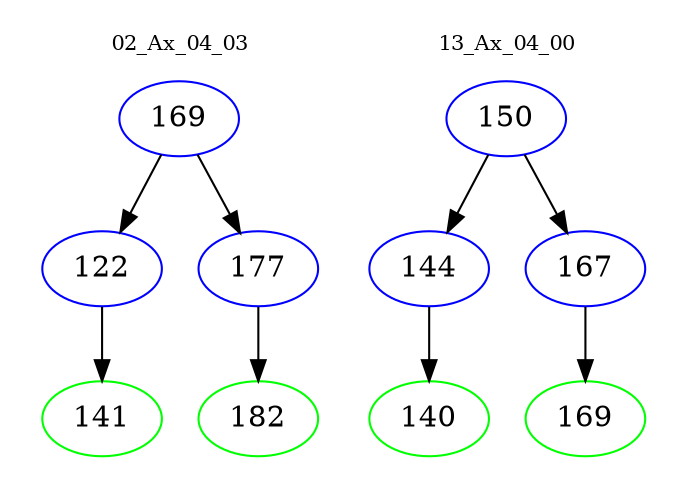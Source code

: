 digraph{
subgraph cluster_0 {
color = white
label = "02_Ax_04_03";
fontsize=10;
T0_169 [label="169", color="blue"]
T0_169 -> T0_122 [color="black"]
T0_122 [label="122", color="blue"]
T0_122 -> T0_141 [color="black"]
T0_141 [label="141", color="green"]
T0_169 -> T0_177 [color="black"]
T0_177 [label="177", color="blue"]
T0_177 -> T0_182 [color="black"]
T0_182 [label="182", color="green"]
}
subgraph cluster_1 {
color = white
label = "13_Ax_04_00";
fontsize=10;
T1_150 [label="150", color="blue"]
T1_150 -> T1_144 [color="black"]
T1_144 [label="144", color="blue"]
T1_144 -> T1_140 [color="black"]
T1_140 [label="140", color="green"]
T1_150 -> T1_167 [color="black"]
T1_167 [label="167", color="blue"]
T1_167 -> T1_169 [color="black"]
T1_169 [label="169", color="green"]
}
}
